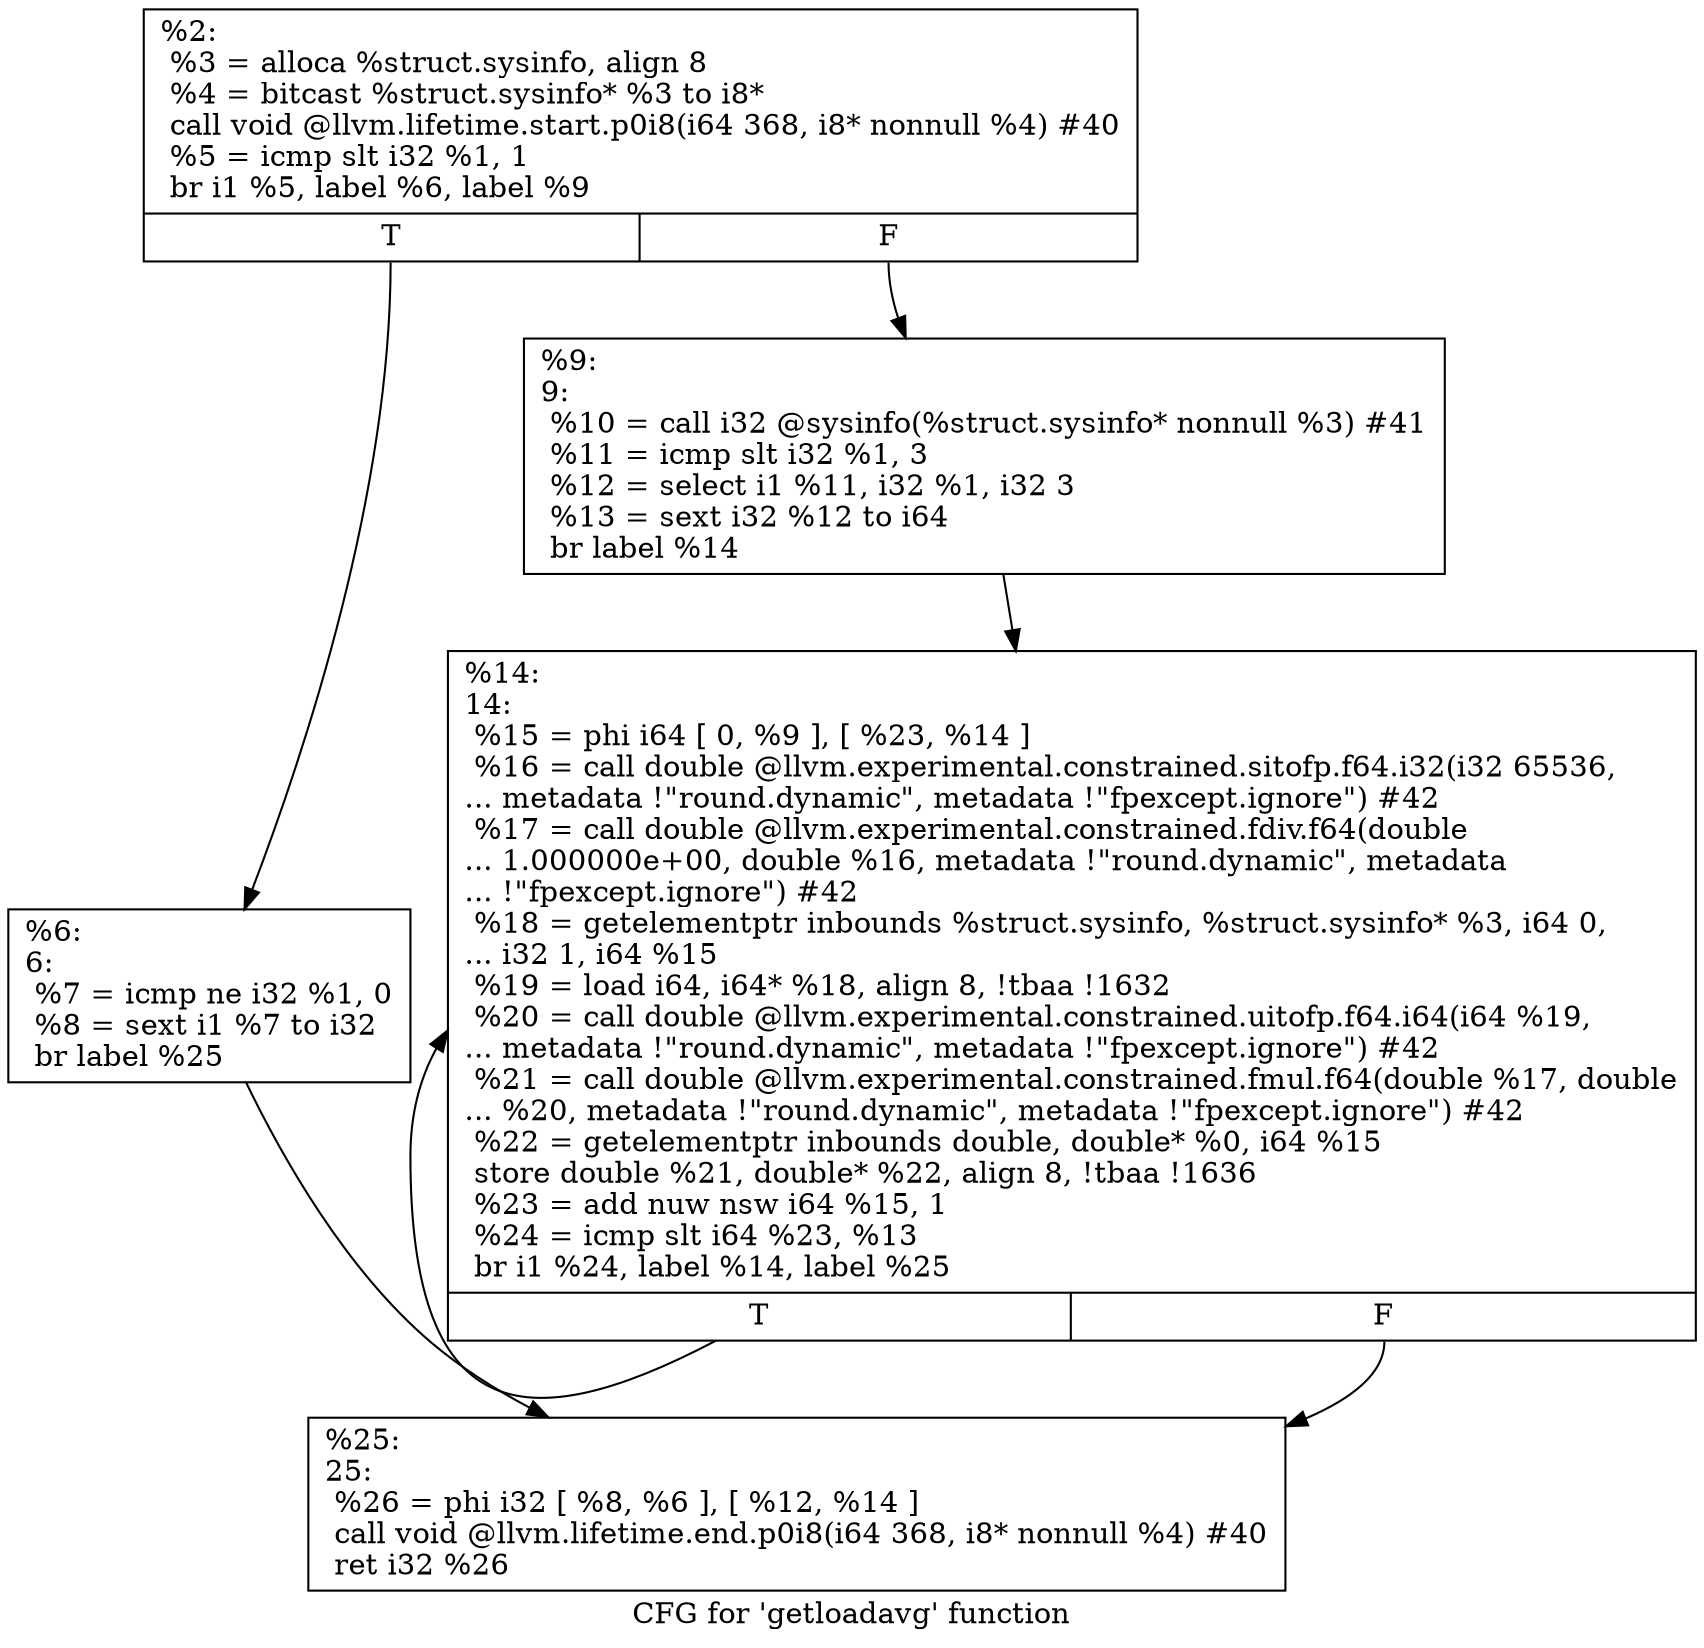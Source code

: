 digraph "CFG for 'getloadavg' function" {
	label="CFG for 'getloadavg' function";

	Node0x193f7f0 [shape=record,label="{%2:\l  %3 = alloca %struct.sysinfo, align 8\l  %4 = bitcast %struct.sysinfo* %3 to i8*\l  call void @llvm.lifetime.start.p0i8(i64 368, i8* nonnull %4) #40\l  %5 = icmp slt i32 %1, 1\l  br i1 %5, label %6, label %9\l|{<s0>T|<s1>F}}"];
	Node0x193f7f0:s0 -> Node0x193fb00;
	Node0x193f7f0:s1 -> Node0x193fb50;
	Node0x193fb00 [shape=record,label="{%6:\l6:                                                \l  %7 = icmp ne i32 %1, 0\l  %8 = sext i1 %7 to i32\l  br label %25\l}"];
	Node0x193fb00 -> Node0x193fbf0;
	Node0x193fb50 [shape=record,label="{%9:\l9:                                                \l  %10 = call i32 @sysinfo(%struct.sysinfo* nonnull %3) #41\l  %11 = icmp slt i32 %1, 3\l  %12 = select i1 %11, i32 %1, i32 3\l  %13 = sext i32 %12 to i64\l  br label %14\l}"];
	Node0x193fb50 -> Node0x193fba0;
	Node0x193fba0 [shape=record,label="{%14:\l14:                                               \l  %15 = phi i64 [ 0, %9 ], [ %23, %14 ]\l  %16 = call double @llvm.experimental.constrained.sitofp.f64.i32(i32 65536,\l... metadata !\"round.dynamic\", metadata !\"fpexcept.ignore\") #42\l  %17 = call double @llvm.experimental.constrained.fdiv.f64(double\l... 1.000000e+00, double %16, metadata !\"round.dynamic\", metadata\l... !\"fpexcept.ignore\") #42\l  %18 = getelementptr inbounds %struct.sysinfo, %struct.sysinfo* %3, i64 0,\l... i32 1, i64 %15\l  %19 = load i64, i64* %18, align 8, !tbaa !1632\l  %20 = call double @llvm.experimental.constrained.uitofp.f64.i64(i64 %19,\l... metadata !\"round.dynamic\", metadata !\"fpexcept.ignore\") #42\l  %21 = call double @llvm.experimental.constrained.fmul.f64(double %17, double\l... %20, metadata !\"round.dynamic\", metadata !\"fpexcept.ignore\") #42\l  %22 = getelementptr inbounds double, double* %0, i64 %15\l  store double %21, double* %22, align 8, !tbaa !1636\l  %23 = add nuw nsw i64 %15, 1\l  %24 = icmp slt i64 %23, %13\l  br i1 %24, label %14, label %25\l|{<s0>T|<s1>F}}"];
	Node0x193fba0:s0 -> Node0x193fba0;
	Node0x193fba0:s1 -> Node0x193fbf0;
	Node0x193fbf0 [shape=record,label="{%25:\l25:                                               \l  %26 = phi i32 [ %8, %6 ], [ %12, %14 ]\l  call void @llvm.lifetime.end.p0i8(i64 368, i8* nonnull %4) #40\l  ret i32 %26\l}"];
}
